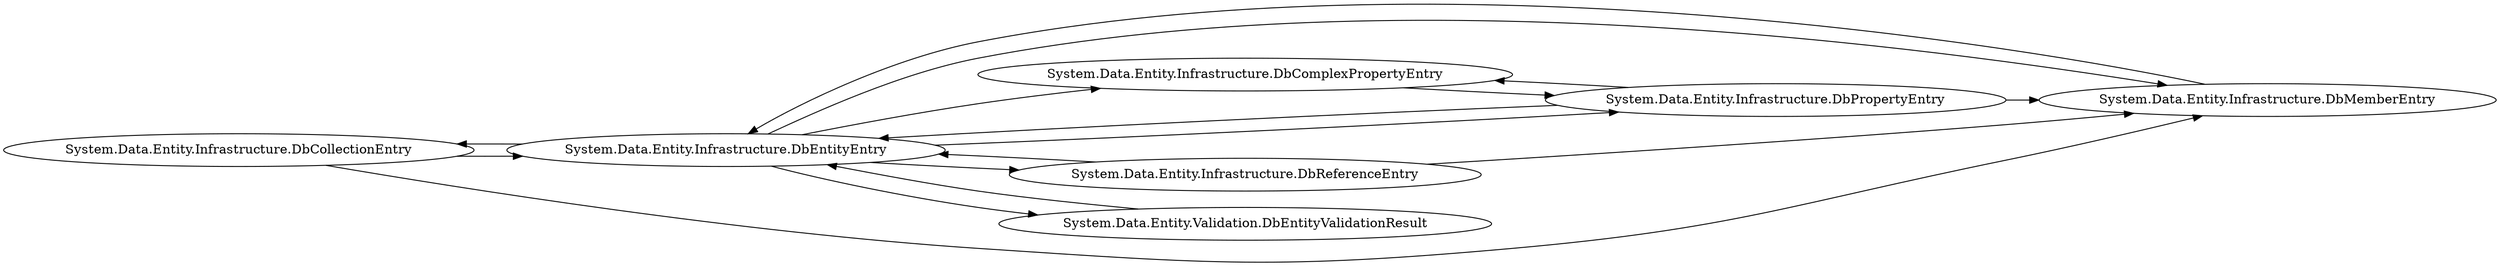 digraph G {
    page="40,60"; 
    ratio=auto;
    rankdir=LR;
    fontsize=10;
   "System.Data.Entity.Infrastructure.DbCollectionEntry" -> { rank=none; "System.Data.Entity.Infrastructure.DbEntityEntry"; "System.Data.Entity.Infrastructure.DbMemberEntry" }
   "System.Data.Entity.Infrastructure.DbComplexPropertyEntry" -> { rank=none; "System.Data.Entity.Infrastructure.DbPropertyEntry" }
   "System.Data.Entity.Infrastructure.DbEntityEntry" -> { rank=none; "System.Data.Entity.Infrastructure.DbCollectionEntry"; "System.Data.Entity.Infrastructure.DbComplexPropertyEntry"; "System.Data.Entity.Infrastructure.DbMemberEntry"; "System.Data.Entity.Infrastructure.DbPropertyEntry"; "System.Data.Entity.Infrastructure.DbReferenceEntry"; "System.Data.Entity.Validation.DbEntityValidationResult" }
   "System.Data.Entity.Infrastructure.DbMemberEntry" -> { rank=none; "System.Data.Entity.Infrastructure.DbEntityEntry" }
   "System.Data.Entity.Infrastructure.DbPropertyEntry" -> { rank=none; "System.Data.Entity.Infrastructure.DbComplexPropertyEntry"; "System.Data.Entity.Infrastructure.DbEntityEntry"; "System.Data.Entity.Infrastructure.DbMemberEntry" }
   "System.Data.Entity.Infrastructure.DbReferenceEntry" -> { rank=none; "System.Data.Entity.Infrastructure.DbEntityEntry"; "System.Data.Entity.Infrastructure.DbMemberEntry" }
   "System.Data.Entity.Validation.DbEntityValidationResult" -> { rank=none; "System.Data.Entity.Infrastructure.DbEntityEntry" }
   }
